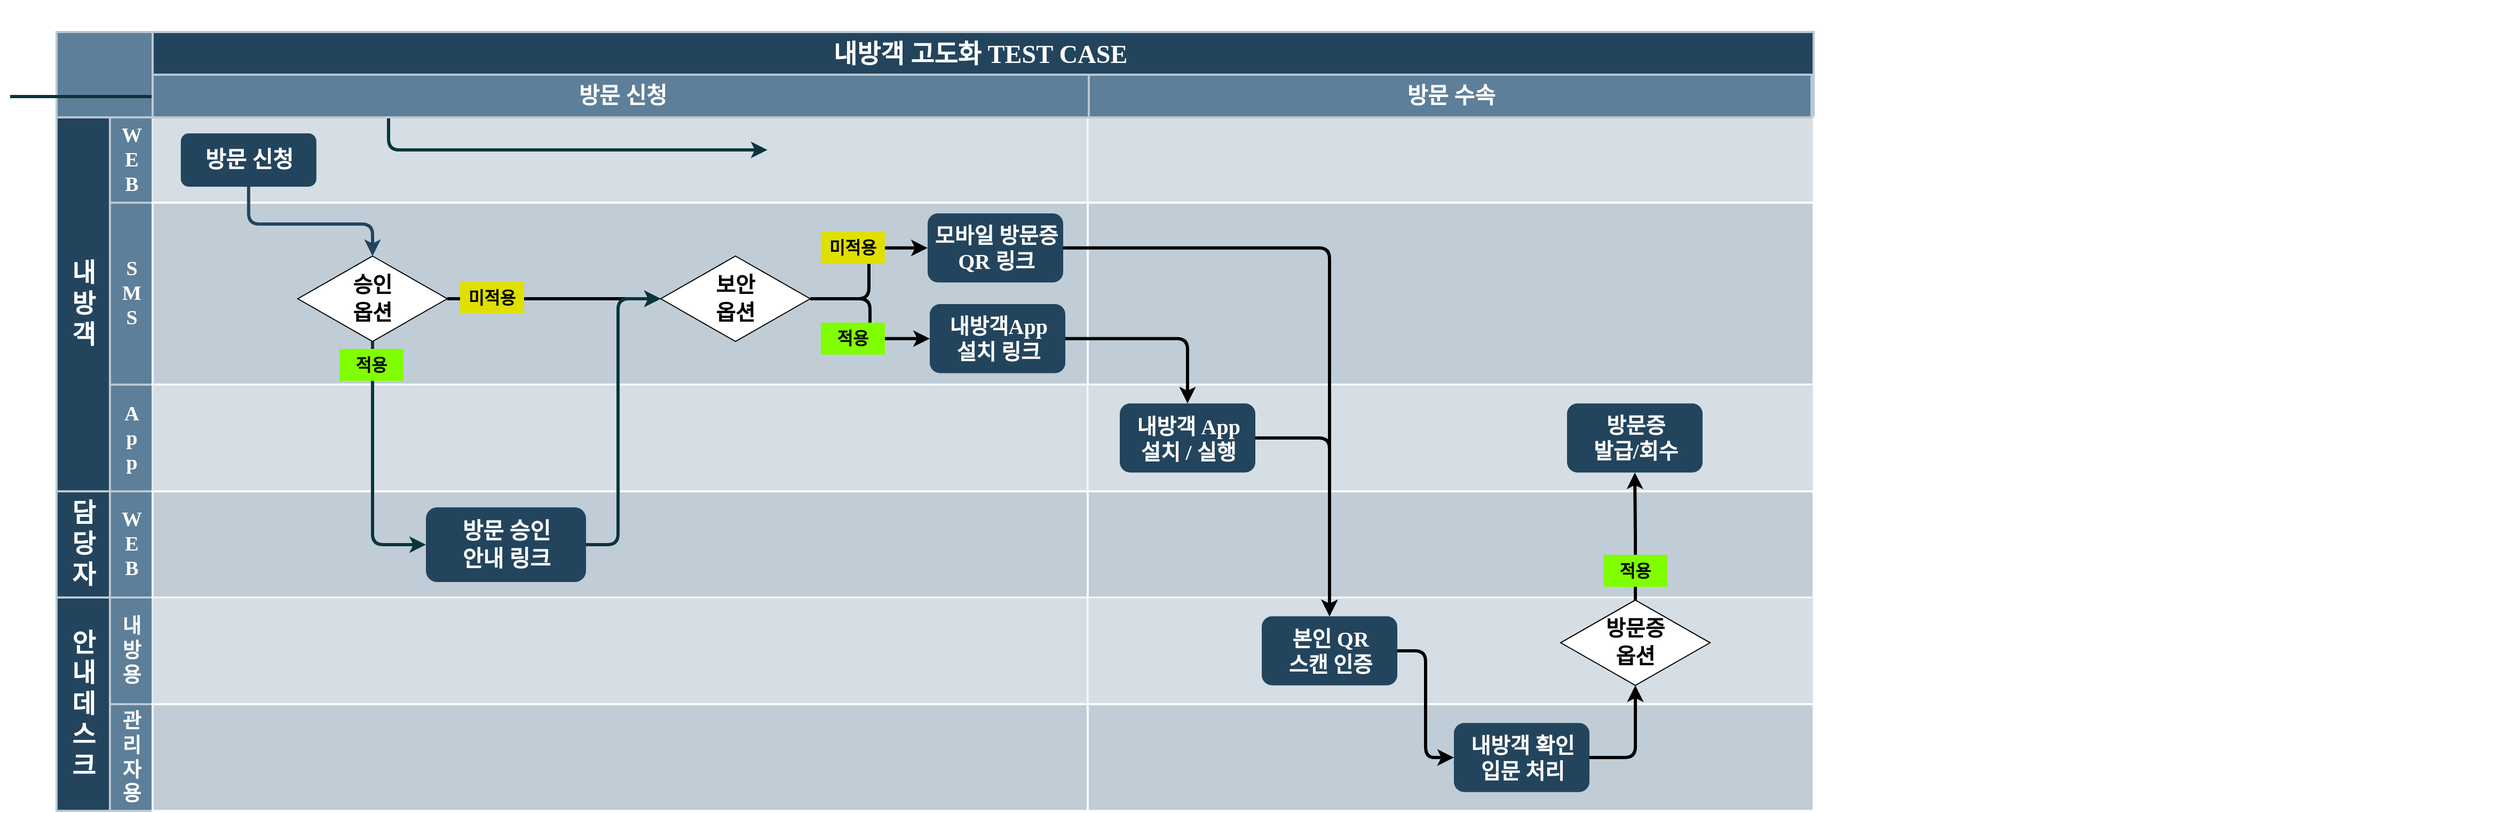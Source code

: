 <mxfile version="28.0.9">
  <diagram id="6a731a19-8d31-9384-78a2-239565b7b9f0" name="Page-1">
    <mxGraphModel dx="2194" dy="501" grid="1" gridSize="10" guides="1" tooltips="1" connect="1" arrows="1" fold="1" page="1" pageScale="1" pageWidth="1169" pageHeight="827" background="none" math="0" shadow="0">
      <root>
        <mxCell id="0" />
        <mxCell id="1" parent="0" />
        <mxCell id="56" value="&lt;b&gt;내방객 고도화 TEST CASE&lt;/b&gt;" style="strokeColor=#BAC8D3;fillColor=#23445D;fontSize=24;strokeWidth=2;fontFamily=Noto Sans Korean;html=1;fontColor=#FFFFFF;fontStyle=0;spacingBottom=8;spacingRight=0;spacingLeft=83;verticalAlign=top;fontSource=https%3A%2F%2Ffonts.googleapis.com%2Fcss%3Ffamily%3DNoto%2BSans%2BKorean;" parent="1" vertex="1">
          <mxGeometry x="50" y="870" width="1646" height="80" as="geometry" />
        </mxCell>
        <mxCell id="57" value="내&lt;div&gt;방&lt;/div&gt;&lt;div&gt;객&lt;/div&gt;" style="strokeColor=#BAC8D3;fillColor=#23445D;fontSize=24;strokeWidth=2;horizontal=1;fontFamily=Noto Sans Korean;html=1;fontColor=#FFFFFF;fontStyle=1;fontSource=https%3A%2F%2Ffonts.googleapis.com%2Fcss%3Ffamily%3DNoto%2BSans%2BKorean;" parent="1" vertex="1">
          <mxGeometry x="50" y="950" width="50" height="350.5" as="geometry" />
        </mxCell>
        <mxCell id="58" value="W&lt;div&gt;E&lt;/div&gt;&lt;div&gt;B&lt;/div&gt;" style="strokeColor=#BAC8D3;fillColor=#5d7f99;fontSize=19;strokeWidth=2;horizontal=1;fontFamily=Noto Sans Korean;html=1;labelBackgroundColor=none;fontColor=#FFFFFF;fontStyle=1;fontSource=https%3A%2F%2Ffonts.googleapis.com%2Fcss%3Ffamily%3DNoto%2BSans%2BKorean;" parent="1" vertex="1">
          <mxGeometry x="100" y="950" width="40" height="80" as="geometry" />
        </mxCell>
        <mxCell id="59" value="" style="strokeColor=#BAC8D3;fillColor=#5d7f99;fontSize=19;strokeWidth=2;fontFamily=Noto Sans Korean;html=1;labelBackgroundColor=none;fontColor=#FFFFFF;fontSource=https%3A%2F%2Ffonts.googleapis.com%2Fcss%3Ffamily%3DNoto%2BSans%2BKorean;" parent="1" vertex="1">
          <mxGeometry x="50" y="870" width="90" height="80" as="geometry" />
        </mxCell>
        <mxCell id="60" value="S&lt;div&gt;M&lt;/div&gt;&lt;div&gt;S&lt;/div&gt;" style="strokeColor=#BAC8D3;fillColor=#5d7f99;fontSize=19;strokeWidth=2;horizontal=1;fontFamily=Noto Sans Korean;html=1;labelBackgroundColor=none;fontColor=#FFFFFF;fontStyle=1;fontSource=https%3A%2F%2Ffonts.googleapis.com%2Fcss%3Ffamily%3DNoto%2BSans%2BKorean;" parent="1" vertex="1">
          <mxGeometry x="100" y="1030" width="40" height="170.5" as="geometry" />
        </mxCell>
        <mxCell id="61" value="A&lt;div&gt;p&lt;/div&gt;&lt;div&gt;p&lt;/div&gt;" style="strokeColor=#BAC8D3;fillColor=#5d7f99;fontSize=19;strokeWidth=2;horizontal=1;fontFamily=Noto Sans Korean;html=1;labelBackgroundColor=none;fontColor=#FFFFFF;fontStyle=1;fontSource=https%3A%2F%2Ffonts.googleapis.com%2Fcss%3Ffamily%3DNoto%2BSans%2BKorean;" parent="1" vertex="1">
          <mxGeometry x="100" y="1200.5" width="40" height="100" as="geometry" />
        </mxCell>
        <mxCell id="63" value="W&lt;div&gt;E&lt;/div&gt;&lt;div&gt;B&lt;/div&gt;" style="strokeColor=#BAC8D3;fillColor=#5d7f99;fontSize=19;strokeWidth=2;horizontal=1;fontFamily=Noto Sans Korean;html=1;labelBackgroundColor=none;fontColor=#FFFFFF;fontStyle=1;fontSource=https%3A%2F%2Ffonts.googleapis.com%2Fcss%3Ffamily%3DNoto%2BSans%2BKorean;" parent="1" vertex="1">
          <mxGeometry x="100" y="1300.5" width="40" height="99.5" as="geometry" />
        </mxCell>
        <mxCell id="64" value="담&lt;div&gt;당&lt;/div&gt;&lt;div&gt;자&lt;/div&gt;" style="strokeColor=#BAC8D3;fillColor=#23445D;fontSize=24;strokeWidth=2;horizontal=1;fontFamily=Noto Sans Korean;html=1;fontColor=#FFFFFF;fontStyle=1;fontSource=https%3A%2F%2Ffonts.googleapis.com%2Fcss%3Ffamily%3DNoto%2BSans%2BKorean;" parent="1" vertex="1">
          <mxGeometry x="50" y="1300.5" width="50" height="99.5" as="geometry" />
        </mxCell>
        <mxCell id="65" value="관&lt;div&gt;리&lt;/div&gt;&lt;div&gt;자&lt;/div&gt;&lt;div&gt;용&lt;/div&gt;" style="strokeColor=#BAC8D3;fillColor=#5d7f99;fontSize=19;strokeWidth=2;horizontal=1;fontFamily=Noto Sans Korean;html=1;labelBackgroundColor=none;fontColor=#FFFFFF;fontStyle=1;fontSource=https%3A%2F%2Ffonts.googleapis.com%2Fcss%3Ffamily%3DNoto%2BSans%2BKorean;movable=1;resizable=1;rotatable=1;deletable=1;editable=1;locked=0;connectable=1;" parent="1" vertex="1">
          <mxGeometry x="100" y="1500" width="40" height="100" as="geometry" />
        </mxCell>
        <mxCell id="66" value="내&lt;div&gt;방&lt;/div&gt;&lt;div&gt;용&lt;/div&gt;" style="strokeColor=#BAC8D3;fillColor=#5d7f99;fontSize=19;strokeWidth=2;horizontal=1;fontFamily=Noto Sans Korean;html=1;labelBackgroundColor=none;fontColor=#FFFFFF;fontStyle=1;fontSource=https%3A%2F%2Ffonts.googleapis.com%2Fcss%3Ffamily%3DNoto%2BSans%2BKorean;movable=1;resizable=1;rotatable=1;deletable=1;editable=1;locked=0;connectable=1;" parent="1" vertex="1">
          <mxGeometry x="100" y="1400" width="40" height="100" as="geometry" />
        </mxCell>
        <mxCell id="67" value="안&lt;div&gt;내&lt;/div&gt;&lt;div&gt;데&lt;/div&gt;&lt;div&gt;스&lt;/div&gt;&lt;div&gt;크&lt;/div&gt;" style="strokeColor=#BAC8D3;fillColor=#23445D;fontSize=24;strokeWidth=2;horizontal=1;fontFamily=Noto Sans Korean;html=1;fontColor=#FFFFFF;fontStyle=1;fontSource=https%3A%2F%2Ffonts.googleapis.com%2Fcss%3Ffamily%3DNoto%2BSans%2BKorean;movable=1;resizable=1;rotatable=1;deletable=1;editable=1;locked=0;connectable=1;" parent="1" vertex="1">
          <mxGeometry x="50" y="1400" width="50" height="200" as="geometry" />
        </mxCell>
        <mxCell id="68" value="" style="strokeColor=#FFFFFF;fillColor=#BAC8D3;fontSize=18;strokeWidth=2;fontFamily=Courier New;html=1;opacity=60;fontColor=#FFFFFF;movable=1;resizable=1;rotatable=1;deletable=1;editable=1;locked=0;connectable=1;" parent="1" vertex="1">
          <mxGeometry x="140" y="950" width="876" height="80" as="geometry" />
        </mxCell>
        <mxCell id="69" value="" style="strokeColor=#FFFFFF;fillColor=#BAC8D3;fontSize=18;strokeWidth=2;fontFamily=Courier New;html=1;opacity=90;fontColor=#FFFFFF;movable=1;resizable=1;rotatable=1;deletable=1;editable=1;locked=0;connectable=1;" parent="1" vertex="1">
          <mxGeometry x="140" y="1030" width="876" height="170.5" as="geometry" />
        </mxCell>
        <mxCell id="70" value="" style="strokeColor=#FFFFFF;fillColor=#BAC8D3;fontSize=18;strokeWidth=2;fontFamily=Courier New;html=1;opacity=60;fontColor=#FFFFFF;movable=1;resizable=1;rotatable=1;deletable=1;editable=1;locked=0;connectable=1;" parent="1" vertex="1">
          <mxGeometry x="140" y="1200.5" width="876" height="100" as="geometry" />
        </mxCell>
        <mxCell id="71" value="" style="strokeColor=#FFFFFF;fillColor=#BAC8D3;fontSize=18;strokeWidth=2;fontFamily=Courier New;html=1;opacity=90;fontColor=#FFFFFF;movable=1;resizable=1;rotatable=1;deletable=1;editable=1;locked=0;connectable=1;" parent="1" vertex="1">
          <mxGeometry x="140" y="1300.5" width="876" height="100" as="geometry" />
        </mxCell>
        <mxCell id="73" value="" style="strokeColor=#FFFFFF;fillColor=#BAC8D3;fontSize=18;strokeWidth=2;fontFamily=Courier New;html=1;opacity=60;fontColor=#FFFFFF;movable=1;resizable=1;rotatable=1;deletable=1;editable=1;locked=0;connectable=1;align=center;verticalAlign=middle;fontStyle=4;" parent="1" vertex="1">
          <mxGeometry x="140" y="1400" width="876" height="100" as="geometry" />
        </mxCell>
        <mxCell id="74" value="" style="strokeColor=#FFFFFF;fillColor=#BAC8D3;fontSize=18;strokeWidth=2;fontFamily=Courier New;html=1;opacity=90;fontColor=#FFFFFF;movable=1;resizable=1;rotatable=1;deletable=1;editable=1;locked=0;connectable=1;align=center;verticalAlign=middle;fontStyle=4;" parent="1" vertex="1">
          <mxGeometry x="140" y="1500" width="876" height="100" as="geometry" />
        </mxCell>
        <mxCell id="75" value="" style="strokeColor=#FFFFFF;fillColor=#BAC8D3;fontSize=18;strokeWidth=2;fontFamily=Courier New;html=1;opacity=60;fontColor=#FFFFFF;movable=1;resizable=1;rotatable=1;deletable=1;editable=1;locked=0;connectable=1;" parent="1" vertex="1">
          <mxGeometry x="1016" y="950" width="680" height="80" as="geometry" />
        </mxCell>
        <mxCell id="76" value="" style="strokeColor=#FFFFFF;fillColor=#BAC8D3;fontSize=18;strokeWidth=2;fontFamily=Courier New;html=1;opacity=90;fontColor=#FFFFFF;movable=1;resizable=1;rotatable=1;deletable=1;editable=1;locked=0;connectable=1;" parent="1" vertex="1">
          <mxGeometry x="1016" y="1030" width="680" height="170.5" as="geometry" />
        </mxCell>
        <mxCell id="77" value="" style="strokeColor=#FFFFFF;fillColor=#BAC8D3;fontSize=18;strokeWidth=2;fontFamily=Courier New;html=1;opacity=60;fontColor=#FFFFFF;movable=1;resizable=1;rotatable=1;deletable=1;editable=1;locked=0;connectable=1;" parent="1" vertex="1">
          <mxGeometry x="1016" y="1200.5" width="680" height="100" as="geometry" />
        </mxCell>
        <mxCell id="78" value="" style="strokeColor=#FFFFFF;fillColor=#BAC8D3;fontSize=18;strokeWidth=2;fontFamily=Courier New;html=1;opacity=90;fontColor=#FFFFFF;movable=1;resizable=1;rotatable=1;deletable=1;editable=1;locked=0;connectable=1;" parent="1" vertex="1">
          <mxGeometry x="1016" y="1300.5" width="680" height="100" as="geometry" />
        </mxCell>
        <mxCell id="80" value="" style="strokeColor=#FFFFFF;fillColor=#BAC8D3;fontSize=18;strokeWidth=2;fontFamily=Courier New;html=1;opacity=60;fontColor=#FFFFFF;movable=1;resizable=1;rotatable=1;deletable=1;editable=1;locked=0;connectable=1;align=center;verticalAlign=middle;fontStyle=4;" parent="1" vertex="1">
          <mxGeometry x="1016" y="1400" width="680" height="100" as="geometry" />
        </mxCell>
        <mxCell id="81" value="" style="strokeColor=#FFFFFF;fillColor=#BAC8D3;fontSize=18;strokeWidth=2;fontFamily=Courier New;html=1;opacity=90;fontStyle=4;fontColor=#FFFFFF;movable=1;resizable=1;rotatable=1;deletable=1;editable=1;locked=0;connectable=1;align=center;verticalAlign=middle;" parent="1" vertex="1">
          <mxGeometry x="1016" y="1500" width="680" height="100" as="geometry" />
        </mxCell>
        <mxCell id="j4C0mR68iHIJPwCHlhKh-149" value="" style="edgeStyle=orthogonalEdgeStyle;rounded=1;orthogonalLoop=1;jettySize=auto;html=1;strokeWidth=3;strokeColor=light-dark(#23445d, #ededed);fontFamily=Noto Sans Korean;fontSource=https%3A%2F%2Ffonts.googleapis.com%2Fcss%3Ffamily%3DNoto%2BSans%2BKorean;curved=0;" edge="1" parent="1" source="90" target="j4C0mR68iHIJPwCHlhKh-146">
          <mxGeometry relative="1" as="geometry">
            <Array as="points">
              <mxPoint x="230" y="1050" />
              <mxPoint x="346" y="1050" />
            </Array>
          </mxGeometry>
        </mxCell>
        <mxCell id="90" value="방문 신청" style="rounded=1;fillColor=#23445D;strokeColor=none;strokeWidth=2;fontFamily=Noto Sans Korean;html=1;gradientColor=none;fontColor=#FFFFFF;verticalAlign=middle;fontSize=21;fontStyle=1;fontSource=https%3A%2F%2Ffonts.googleapis.com%2Fcss%3Ffamily%3DNoto%2BSans%2BKorean;" parent="1" vertex="1">
          <mxGeometry x="166.395" y="965" width="127" height="50" as="geometry" />
        </mxCell>
        <mxCell id="113" value="" style="edgeStyle=elbowEdgeStyle;elbow=horizontal;strokeWidth=3;strokeColor=#0C343D;fontFamily=Noto Sans Korean;html=1;fontColor=#FFFFFF;entryX=0;entryY=0.5;entryDx=0;entryDy=0;exitX=0.5;exitY=1;exitDx=0;exitDy=0;fontSource=https%3A%2F%2Ffonts.googleapis.com%2Fcss%3Ffamily%3DNoto%2BSans%2BKorean;" parent="1" source="j4C0mR68iHIJPwCHlhKh-146" target="j4C0mR68iHIJPwCHlhKh-145" edge="1">
          <mxGeometry x="6.449" y="830.5" width="131.973" height="100" as="geometry">
            <mxPoint x="-97.551" y="1000.5" as="sourcePoint" />
            <mxPoint x="356" y="1450" as="targetPoint" />
            <Array as="points">
              <mxPoint x="346" y="1320" />
            </Array>
          </mxGeometry>
        </mxCell>
        <mxCell id="114" value="" style="edgeStyle=elbowEdgeStyle;elbow=horizontal;strokeWidth=3;strokeColor=#0C343D;fontFamily=Courier New;html=1;fontColor=#FFFFFF;" parent="1" source="92" edge="1">
          <mxGeometry x="6.449" y="830.5" width="131.973" height="100" as="geometry">
            <mxPoint x="6.449" y="930.5" as="sourcePoint" />
            <mxPoint x="715.905" y="980.5" as="targetPoint" />
          </mxGeometry>
        </mxCell>
        <mxCell id="140" value="" style="group;fontStyle=1;fontFamily=Noto Sans Korean;fontColor=#FFFFFF;fontSource=https%3A%2F%2Ffonts.googleapis.com%2Fcss%3Ffamily%3DNoto%2BSans%2BKorean;" parent="1" vertex="1" connectable="0">
          <mxGeometry x="244" y="840" width="2093.67" height="40" as="geometry" />
        </mxCell>
        <mxCell id="141" value="&lt;b&gt;&lt;font style=&quot;font-size: 21px;&quot;&gt;방문 신청&lt;/font&gt;&lt;/b&gt;" style="strokeColor=#BAC8D3;fillColor=#5d7f99;fontSize=19;strokeWidth=2;fontFamily=Noto Sans Korean;html=1;labelBackgroundColor=none;fontColor=#FFFFFF;fontSource=https%3A%2F%2Ffonts.googleapis.com%2Fcss%3Ffamily%3DNoto%2BSans%2BKorean;" parent="140" vertex="1">
          <mxGeometry x="-104" y="70" width="880" height="40" as="geometry" />
        </mxCell>
        <mxCell id="142" value="&lt;b&gt;&lt;font style=&quot;font-size: 21px;&quot;&gt;방문 수속&lt;/font&gt;&lt;/b&gt;" style="strokeColor=#BAC8D3;fillColor=#5d7f99;fontSize=19;strokeWidth=2;fontFamily=Noto Sans Korean;html=1;labelBackgroundColor=none;fontColor=#FFFFFF;fontSource=https%3A%2F%2Ffonts.googleapis.com%2Fcss%3Ffamily%3DNoto%2BSans%2BKorean;" parent="140" vertex="1">
          <mxGeometry x="773" y="70" width="677" height="40" as="geometry" />
        </mxCell>
        <mxCell id="j4C0mR68iHIJPwCHlhKh-145" value="방문 승인&lt;div&gt;안내 링크&lt;/div&gt;" style="rounded=1;fillColor=#23445D;strokeColor=none;strokeWidth=2;fontFamily=Noto Sans Korean;html=1;gradientColor=none;fontColor=#FFFFFF;verticalAlign=middle;fontSize=21;fontStyle=1;fontSource=https%3A%2F%2Ffonts.googleapis.com%2Fcss%3Ffamily%3DNoto%2BSans%2BKorean;" vertex="1" parent="1">
          <mxGeometry x="396" y="1315.5" width="150" height="70" as="geometry" />
        </mxCell>
        <mxCell id="j4C0mR68iHIJPwCHlhKh-160" style="edgeStyle=orthogonalEdgeStyle;rounded=0;orthogonalLoop=1;jettySize=auto;html=1;strokeWidth=3;" edge="1" parent="1" source="j4C0mR68iHIJPwCHlhKh-146" target="j4C0mR68iHIJPwCHlhKh-158">
          <mxGeometry relative="1" as="geometry" />
        </mxCell>
        <mxCell id="j4C0mR68iHIJPwCHlhKh-146" value="&lt;font face=&quot;Courier New&quot;&gt;&lt;span style=&quot;text-wrap-mode: nowrap;&quot;&gt;&lt;b&gt;승인&lt;/b&gt;&lt;/span&gt;&lt;/font&gt;&lt;div&gt;&lt;font face=&quot;Courier New&quot;&gt;&lt;span style=&quot;text-wrap-mode: nowrap;&quot;&gt;&lt;b&gt;옵션&lt;/b&gt;&lt;/span&gt;&lt;/font&gt;&lt;/div&gt;" style="rhombus;whiteSpace=wrap;html=1;fillColor=light-dark(#FFFFFF,#EDEDED);strokeColor=default;fontFamily=Noto Sans Korean;fontSource=https%3A%2F%2Ffonts.googleapis.com%2Fcss%3Ffamily%3DNoto%2BSans%2BKorean;fontSize=20;fontColor=#000000;" vertex="1" parent="1">
          <mxGeometry x="276" y="1080" width="140" height="80" as="geometry" />
        </mxCell>
        <mxCell id="j4C0mR68iHIJPwCHlhKh-175" style="edgeStyle=orthogonalEdgeStyle;rounded=1;orthogonalLoop=1;jettySize=auto;html=1;curved=0;strokeWidth=3;" edge="1" parent="1" source="j4C0mR68iHIJPwCHlhKh-155" target="j4C0mR68iHIJPwCHlhKh-174">
          <mxGeometry relative="1" as="geometry" />
        </mxCell>
        <mxCell id="j4C0mR68iHIJPwCHlhKh-155" value="내방객App&lt;div&gt;설치 링크&lt;/div&gt;" style="rounded=1;fillColor=#23445D;strokeColor=none;strokeWidth=2;fontFamily=Noto Sans Korean;html=1;gradientColor=none;fontColor=#FFFFFF;verticalAlign=middle;fontSize=20;fontStyle=1;fontSource=https%3A%2F%2Ffonts.googleapis.com%2Fcss%3Ffamily%3DNoto%2BSans%2BKorean;" vertex="1" parent="1">
          <mxGeometry x="868" y="1125" width="127" height="64.75" as="geometry" />
        </mxCell>
        <mxCell id="j4C0mR68iHIJPwCHlhKh-190" style="edgeStyle=orthogonalEdgeStyle;rounded=1;orthogonalLoop=1;jettySize=auto;html=1;entryX=0.5;entryY=0;entryDx=0;entryDy=0;strokeWidth=3;curved=0;" edge="1" parent="1" source="j4C0mR68iHIJPwCHlhKh-156" target="j4C0mR68iHIJPwCHlhKh-176">
          <mxGeometry relative="1" as="geometry" />
        </mxCell>
        <mxCell id="j4C0mR68iHIJPwCHlhKh-156" value="모바일 방문증&lt;div&gt;QR 링크&lt;/div&gt;" style="rounded=1;fillColor=#23445D;strokeColor=none;strokeWidth=2;fontFamily=Noto Sans Korean;html=1;gradientColor=none;fontColor=#FFFFFF;verticalAlign=middle;fontSize=20;fontStyle=1;fontSource=https%3A%2F%2Ffonts.googleapis.com%2Fcss%3Ffamily%3DNoto%2BSans%2BKorean;" vertex="1" parent="1">
          <mxGeometry x="866" y="1040" width="127" height="64.75" as="geometry" />
        </mxCell>
        <mxCell id="j4C0mR68iHIJPwCHlhKh-167" style="edgeStyle=orthogonalEdgeStyle;rounded=1;orthogonalLoop=1;jettySize=auto;html=1;strokeWidth=3;curved=0;" edge="1" parent="1" source="j4C0mR68iHIJPwCHlhKh-158" target="j4C0mR68iHIJPwCHlhKh-156">
          <mxGeometry relative="1" as="geometry" />
        </mxCell>
        <mxCell id="j4C0mR68iHIJPwCHlhKh-168" style="edgeStyle=orthogonalEdgeStyle;rounded=1;orthogonalLoop=1;jettySize=auto;html=1;entryX=0;entryY=0.5;entryDx=0;entryDy=0;strokeWidth=3;curved=0;" edge="1" parent="1" source="j4C0mR68iHIJPwCHlhKh-158" target="j4C0mR68iHIJPwCHlhKh-155">
          <mxGeometry relative="1" as="geometry" />
        </mxCell>
        <mxCell id="j4C0mR68iHIJPwCHlhKh-158" value="&lt;font face=&quot;Courier New&quot;&gt;&lt;span style=&quot;text-wrap-mode: nowrap;&quot;&gt;&lt;b&gt;보안&lt;/b&gt;&lt;/span&gt;&lt;/font&gt;&lt;div&gt;&lt;font face=&quot;Courier New&quot;&gt;&lt;span style=&quot;text-wrap-mode: nowrap;&quot;&gt;&lt;b&gt;옵션&lt;/b&gt;&lt;/span&gt;&lt;/font&gt;&lt;/div&gt;" style="rhombus;whiteSpace=wrap;html=1;fillColor=light-dark(#FFFFFF,#EDEDED);strokeColor=default;fontFamily=Noto Sans Korean;fontSource=https%3A%2F%2Ffonts.googleapis.com%2Fcss%3Ffamily%3DNoto%2BSans%2BKorean;fontSize=20;fontColor=#000000;" vertex="1" parent="1">
          <mxGeometry x="616" y="1080" width="140" height="80" as="geometry" />
        </mxCell>
        <mxCell id="j4C0mR68iHIJPwCHlhKh-159" value="" style="edgeStyle=elbowEdgeStyle;elbow=horizontal;strokeWidth=3;strokeColor=#0C343D;fontFamily=Noto Sans Korean;html=1;fontColor=#FFFFFF;entryX=0;entryY=0.5;entryDx=0;entryDy=0;exitX=1;exitY=0.5;exitDx=0;exitDy=0;fontSource=https%3A%2F%2Ffonts.googleapis.com%2Fcss%3Ffamily%3DNoto%2BSans%2BKorean;" edge="1" parent="1" source="j4C0mR68iHIJPwCHlhKh-145" target="j4C0mR68iHIJPwCHlhKh-158">
          <mxGeometry x="6.449" y="830.5" width="131.973" height="100" as="geometry">
            <mxPoint x="626" y="1240" as="sourcePoint" />
            <mxPoint x="668" y="1516" as="targetPoint" />
            <Array as="points">
              <mxPoint x="576" y="1230" />
            </Array>
          </mxGeometry>
        </mxCell>
        <mxCell id="j4C0mR68iHIJPwCHlhKh-162" value="&lt;font face=&quot;Noto Sans Korean&quot;&gt;적용&lt;/font&gt;" style="text;html=1;align=center;verticalAlign=middle;whiteSpace=wrap;rounded=0;fillColor=light-dark(#80FF00,#575700);fontStyle=1;fontSize=16;" vertex="1" parent="1">
          <mxGeometry x="315" y="1167" width="60" height="30" as="geometry" />
        </mxCell>
        <mxCell id="j4C0mR68iHIJPwCHlhKh-163" value="&lt;font face=&quot;Noto Sans Korean&quot;&gt;미적용&lt;/font&gt;" style="text;html=1;align=center;verticalAlign=middle;whiteSpace=wrap;rounded=0;fillColor=light-dark(#e0e000, #575700);fontStyle=1;fontSize=16;" vertex="1" parent="1">
          <mxGeometry x="428" y="1104" width="60" height="30" as="geometry" />
        </mxCell>
        <mxCell id="j4C0mR68iHIJPwCHlhKh-169" value="&lt;font face=&quot;Noto Sans Korean&quot;&gt;적용&lt;/font&gt;" style="text;html=1;align=center;verticalAlign=middle;whiteSpace=wrap;rounded=0;fillColor=light-dark(#80FF00,#575700);fontStyle=1;fontSize=16;" vertex="1" parent="1">
          <mxGeometry x="766" y="1142.37" width="60" height="30" as="geometry" />
        </mxCell>
        <mxCell id="j4C0mR68iHIJPwCHlhKh-170" value="&lt;font face=&quot;Noto Sans Korean&quot;&gt;미적용&lt;/font&gt;" style="text;html=1;align=center;verticalAlign=middle;whiteSpace=wrap;rounded=0;fillColor=light-dark(#e0e000, #575700);fontStyle=1;fontSize=16;" vertex="1" parent="1">
          <mxGeometry x="766" y="1057.37" width="60" height="30" as="geometry" />
        </mxCell>
        <mxCell id="j4C0mR68iHIJPwCHlhKh-174" value="내방객 App&lt;div&gt;설치 / 실행&lt;/div&gt;" style="rounded=1;fillColor=#23445D;strokeColor=none;strokeWidth=2;fontFamily=Noto Sans Korean;html=1;gradientColor=none;fontColor=#FFFFFF;verticalAlign=middle;fontSize=20;fontStyle=1;fontSource=https%3A%2F%2Ffonts.googleapis.com%2Fcss%3Ffamily%3DNoto%2BSans%2BKorean;" vertex="1" parent="1">
          <mxGeometry x="1046" y="1218.13" width="127" height="64.75" as="geometry" />
        </mxCell>
        <mxCell id="j4C0mR68iHIJPwCHlhKh-182" style="edgeStyle=orthogonalEdgeStyle;rounded=1;orthogonalLoop=1;jettySize=auto;html=1;entryX=0;entryY=0.5;entryDx=0;entryDy=0;curved=0;strokeWidth=3;" edge="1" parent="1" source="j4C0mR68iHIJPwCHlhKh-176" target="j4C0mR68iHIJPwCHlhKh-181">
          <mxGeometry relative="1" as="geometry" />
        </mxCell>
        <mxCell id="j4C0mR68iHIJPwCHlhKh-176" value="본인 QR&lt;div&gt;스캔 인증&lt;/div&gt;" style="rounded=1;fillColor=#23445D;strokeColor=none;strokeWidth=2;fontFamily=Noto Sans Korean;html=1;gradientColor=none;fontColor=#FFFFFF;verticalAlign=middle;fontSize=20;fontStyle=1;fontSource=https%3A%2F%2Ffonts.googleapis.com%2Fcss%3Ffamily%3DNoto%2BSans%2BKorean;" vertex="1" parent="1">
          <mxGeometry x="1179" y="1417.63" width="127" height="64.75" as="geometry" />
        </mxCell>
        <mxCell id="j4C0mR68iHIJPwCHlhKh-178" style="edgeStyle=orthogonalEdgeStyle;rounded=1;orthogonalLoop=1;jettySize=auto;html=1;entryX=0.5;entryY=0;entryDx=0;entryDy=0;curved=0;strokeWidth=3;exitX=1;exitY=0.5;exitDx=0;exitDy=0;" edge="1" parent="1" source="j4C0mR68iHIJPwCHlhKh-174" target="j4C0mR68iHIJPwCHlhKh-176">
          <mxGeometry relative="1" as="geometry">
            <mxPoint x="1116" y="1250.505" as="sourcePoint" />
          </mxGeometry>
        </mxCell>
        <mxCell id="j4C0mR68iHIJPwCHlhKh-186" style="edgeStyle=orthogonalEdgeStyle;rounded=1;orthogonalLoop=1;jettySize=auto;html=1;entryX=0.5;entryY=1;entryDx=0;entryDy=0;curved=0;strokeWidth=3;exitX=1;exitY=0.5;exitDx=0;exitDy=0;" edge="1" parent="1" source="j4C0mR68iHIJPwCHlhKh-181" target="j4C0mR68iHIJPwCHlhKh-185">
          <mxGeometry relative="1" as="geometry" />
        </mxCell>
        <mxCell id="j4C0mR68iHIJPwCHlhKh-181" value="내방객 확인&lt;div&gt;입문 처리&lt;/div&gt;" style="rounded=1;fillColor=#23445D;strokeColor=none;strokeWidth=2;fontFamily=Noto Sans Korean;html=1;gradientColor=none;fontColor=#FFFFFF;verticalAlign=middle;fontSize=20;fontStyle=1;fontSource=https%3A%2F%2Ffonts.googleapis.com%2Fcss%3Ffamily%3DNoto%2BSans%2BKorean;" vertex="1" parent="1">
          <mxGeometry x="1359" y="1517.62" width="127" height="64.75" as="geometry" />
        </mxCell>
        <mxCell id="j4C0mR68iHIJPwCHlhKh-183" value="방문증&lt;div&gt;발급/회수&lt;/div&gt;" style="rounded=1;fillColor=#23445D;strokeColor=none;strokeWidth=2;fontFamily=Noto Sans Korean;html=1;gradientColor=none;fontColor=#FFFFFF;verticalAlign=middle;fontSize=20;fontStyle=1;fontSource=https%3A%2F%2Ffonts.googleapis.com%2Fcss%3Ffamily%3DNoto%2BSans%2BKorean;" vertex="1" parent="1">
          <mxGeometry x="1465" y="1218.12" width="127" height="64.75" as="geometry" />
        </mxCell>
        <mxCell id="j4C0mR68iHIJPwCHlhKh-185" value="&lt;font face=&quot;Courier New&quot;&gt;&lt;span style=&quot;text-wrap-mode: nowrap;&quot;&gt;&lt;b&gt;방문증&lt;/b&gt;&lt;/span&gt;&lt;/font&gt;&lt;div&gt;&lt;font face=&quot;Courier New&quot;&gt;&lt;span style=&quot;text-wrap-mode: nowrap;&quot;&gt;&lt;b&gt;옵션&lt;/b&gt;&lt;/span&gt;&lt;/font&gt;&lt;/div&gt;" style="rhombus;whiteSpace=wrap;html=1;fillColor=light-dark(#FFFFFF,#EDEDED);strokeColor=default;fontFamily=Noto Sans Korean;fontSource=https%3A%2F%2Ffonts.googleapis.com%2Fcss%3Ffamily%3DNoto%2BSans%2BKorean;fontSize=20;fontColor=#000000;" vertex="1" parent="1">
          <mxGeometry x="1459" y="1402.38" width="140" height="80" as="geometry" />
        </mxCell>
        <mxCell id="j4C0mR68iHIJPwCHlhKh-187" style="edgeStyle=orthogonalEdgeStyle;rounded=0;orthogonalLoop=1;jettySize=auto;html=1;entryX=0.5;entryY=1;entryDx=0;entryDy=0;strokeWidth=3;" edge="1" parent="1" source="j4C0mR68iHIJPwCHlhKh-185" target="j4C0mR68iHIJPwCHlhKh-183">
          <mxGeometry relative="1" as="geometry" />
        </mxCell>
        <mxCell id="j4C0mR68iHIJPwCHlhKh-188" value="&lt;font face=&quot;Noto Sans Korean&quot;&gt;적용&lt;/font&gt;" style="text;html=1;align=center;verticalAlign=middle;whiteSpace=wrap;rounded=0;fillColor=light-dark(#80FF00,#575700);fontStyle=1;fontSize=16;" vertex="1" parent="1">
          <mxGeometry x="1499" y="1360" width="60" height="30" as="geometry" />
        </mxCell>
      </root>
    </mxGraphModel>
  </diagram>
</mxfile>
